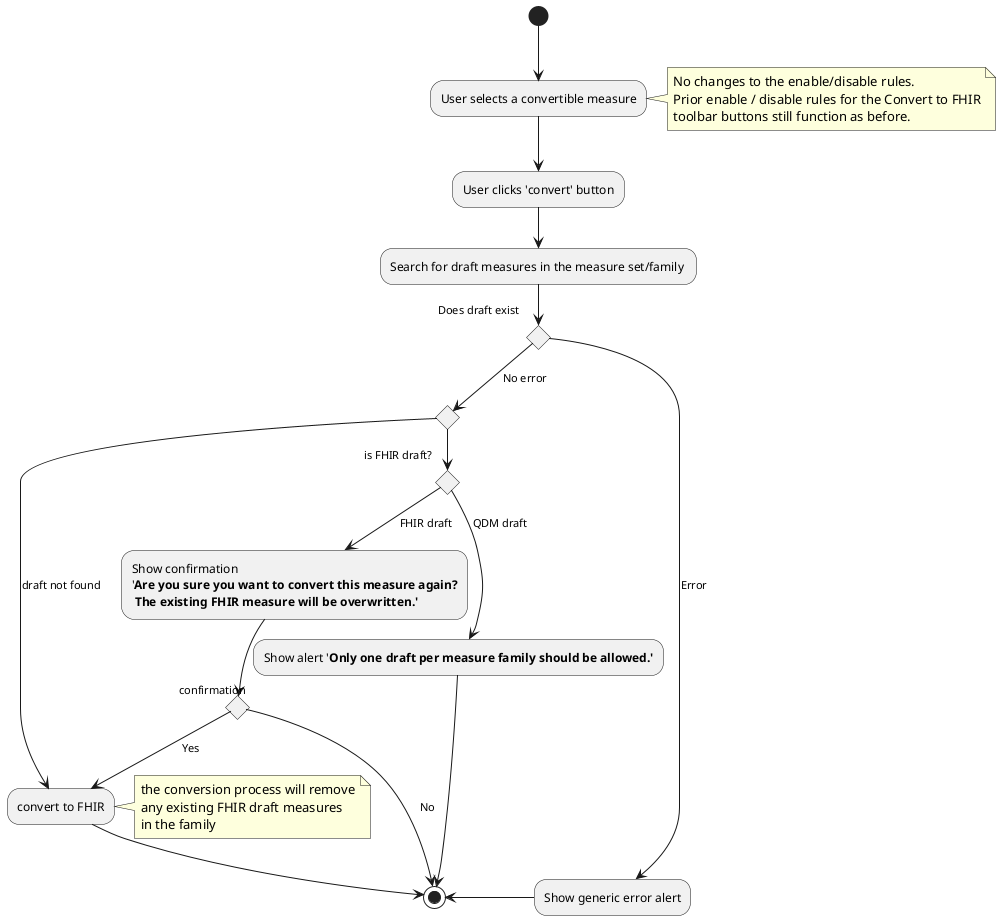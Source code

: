 @startuml
(*)  --> "User selects a convertible measure"
note right
    No changes to the enable/disable rules.
    Prior enable / disable rules for the Convert to FHIR
    toolbar buttons still function as before.
end note
 --> "User clicks 'convert' button"
--> "Search for draft measures in the measure set/family "
If "Does draft exist" then
    --> [Error] "Show generic error alert"
    -left-> (*)
else
    [No error] If "" then
        --> [draft not found] "convert to FHIR"
        note right
         the conversion process will remove
         any existing FHIR draft measures
         in the family
        end note
'        --> (*)
    else
        if "is FHIR draft?"
            --> [FHIR draft] "Show confirmation \n'<b>Are you sure you want to convert this measure again?\n <b>The existing FHIR measure will be overwritten.'"
            if "confirmation"
                --> [Yes] "convert to FHIR"
                --> (*)
             else
                -->[No] (*)
             Endif
        else
            --> [QDM draft] "Show alert '<b>Only one draft per measure family should be allowed.'"
            -->(*)
        Endif
    Endif
Endif
@enduml